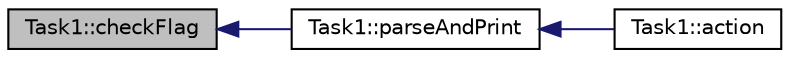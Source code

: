 digraph G
{
  bgcolor="transparent";
  edge [fontname="Helvetica",fontsize="10",labelfontname="Helvetica",labelfontsize="10"];
  node [fontname="Helvetica",fontsize="10",shape=record];
  rankdir="LR";
  Node1 [label="Task1::checkFlag",height=0.2,width=0.4,color="black", fillcolor="grey75", style="filled" fontcolor="black"];
  Node1 -> Node2 [dir="back",color="midnightblue",fontsize="10",style="solid",fontname="Helvetica"];
  Node2 [label="Task1::parseAndPrint",height=0.2,width=0.4,color="black",URL="$classTask1.html#af4e3f3b3085e350a5e939da4dba2738d",tooltip="parse and print the multiboot information"];
  Node2 -> Node3 [dir="back",color="midnightblue",fontsize="10",style="solid",fontname="Helvetica"];
  Node3 [label="Task1::action",height=0.2,width=0.4,color="black",URL="$classTask1.html#a0d4029a13591e70af436c0ead066ea5c",tooltip="parse and print multiboot information"];
}
